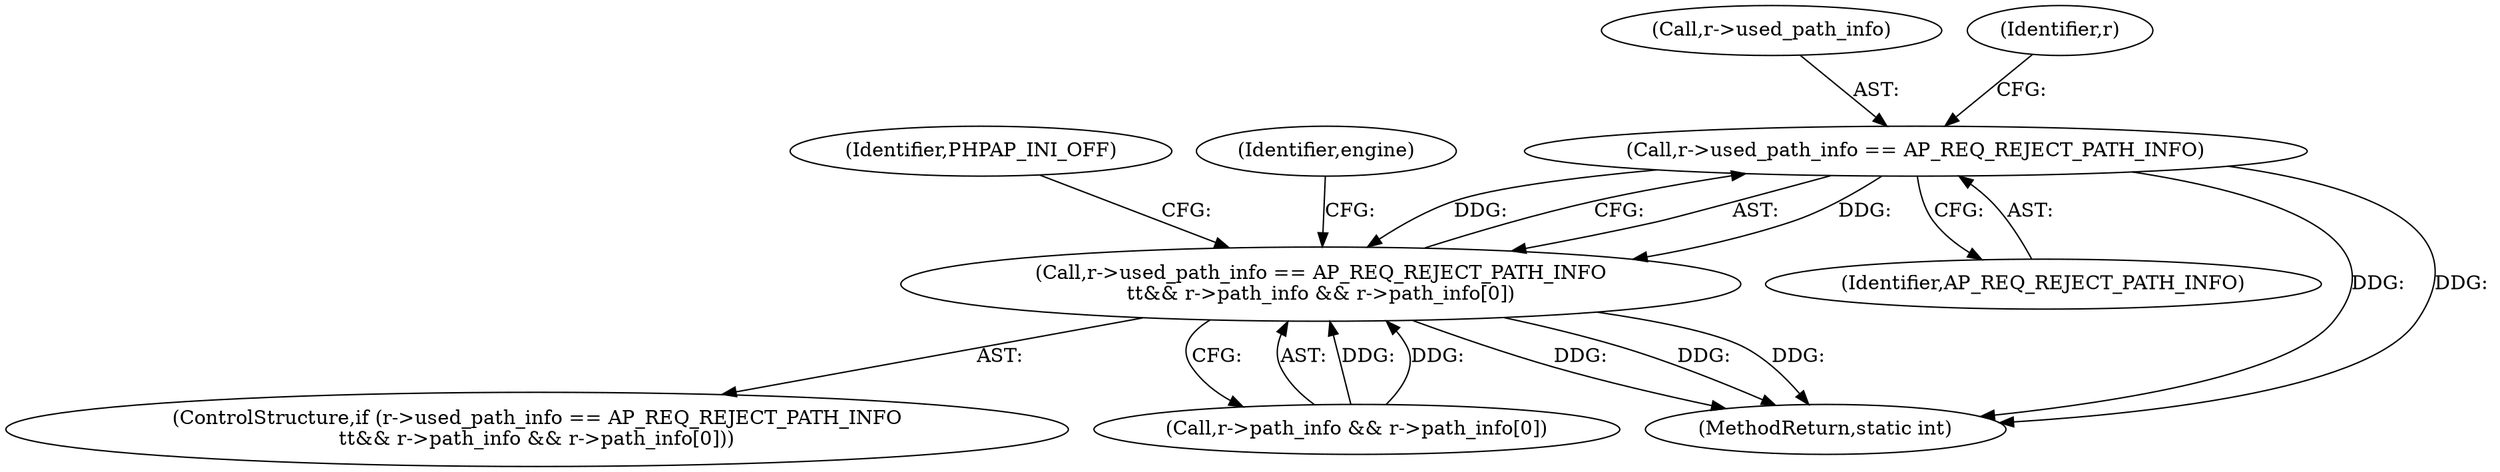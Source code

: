 digraph "0_php-src_23b057742e3cf199612fa8050ae86cae675e214e@pointer" {
"1000243" [label="(Call,r->used_path_info == AP_REQ_REJECT_PATH_INFO)"];
"1000242" [label="(Call,r->used_path_info == AP_REQ_REJECT_PATH_INFO\n\t\t&& r->path_info && r->path_info[0])"];
"1000247" [label="(Identifier,AP_REQ_REJECT_PATH_INFO)"];
"1000244" [label="(Call,r->used_path_info)"];
"1000258" [label="(Identifier,PHPAP_INI_OFF)"];
"1000264" [label="(Identifier,engine)"];
"1000543" [label="(MethodReturn,static int)"];
"1000250" [label="(Identifier,r)"];
"1000243" [label="(Call,r->used_path_info == AP_REQ_REJECT_PATH_INFO)"];
"1000242" [label="(Call,r->used_path_info == AP_REQ_REJECT_PATH_INFO\n\t\t&& r->path_info && r->path_info[0])"];
"1000241" [label="(ControlStructure,if (r->used_path_info == AP_REQ_REJECT_PATH_INFO\n\t\t&& r->path_info && r->path_info[0]))"];
"1000248" [label="(Call,r->path_info && r->path_info[0])"];
"1000243" -> "1000242"  [label="AST: "];
"1000243" -> "1000247"  [label="CFG: "];
"1000244" -> "1000243"  [label="AST: "];
"1000247" -> "1000243"  [label="AST: "];
"1000250" -> "1000243"  [label="CFG: "];
"1000242" -> "1000243"  [label="CFG: "];
"1000243" -> "1000543"  [label="DDG: "];
"1000243" -> "1000543"  [label="DDG: "];
"1000243" -> "1000242"  [label="DDG: "];
"1000243" -> "1000242"  [label="DDG: "];
"1000242" -> "1000241"  [label="AST: "];
"1000242" -> "1000248"  [label="CFG: "];
"1000248" -> "1000242"  [label="AST: "];
"1000258" -> "1000242"  [label="CFG: "];
"1000264" -> "1000242"  [label="CFG: "];
"1000242" -> "1000543"  [label="DDG: "];
"1000242" -> "1000543"  [label="DDG: "];
"1000242" -> "1000543"  [label="DDG: "];
"1000248" -> "1000242"  [label="DDG: "];
"1000248" -> "1000242"  [label="DDG: "];
}
